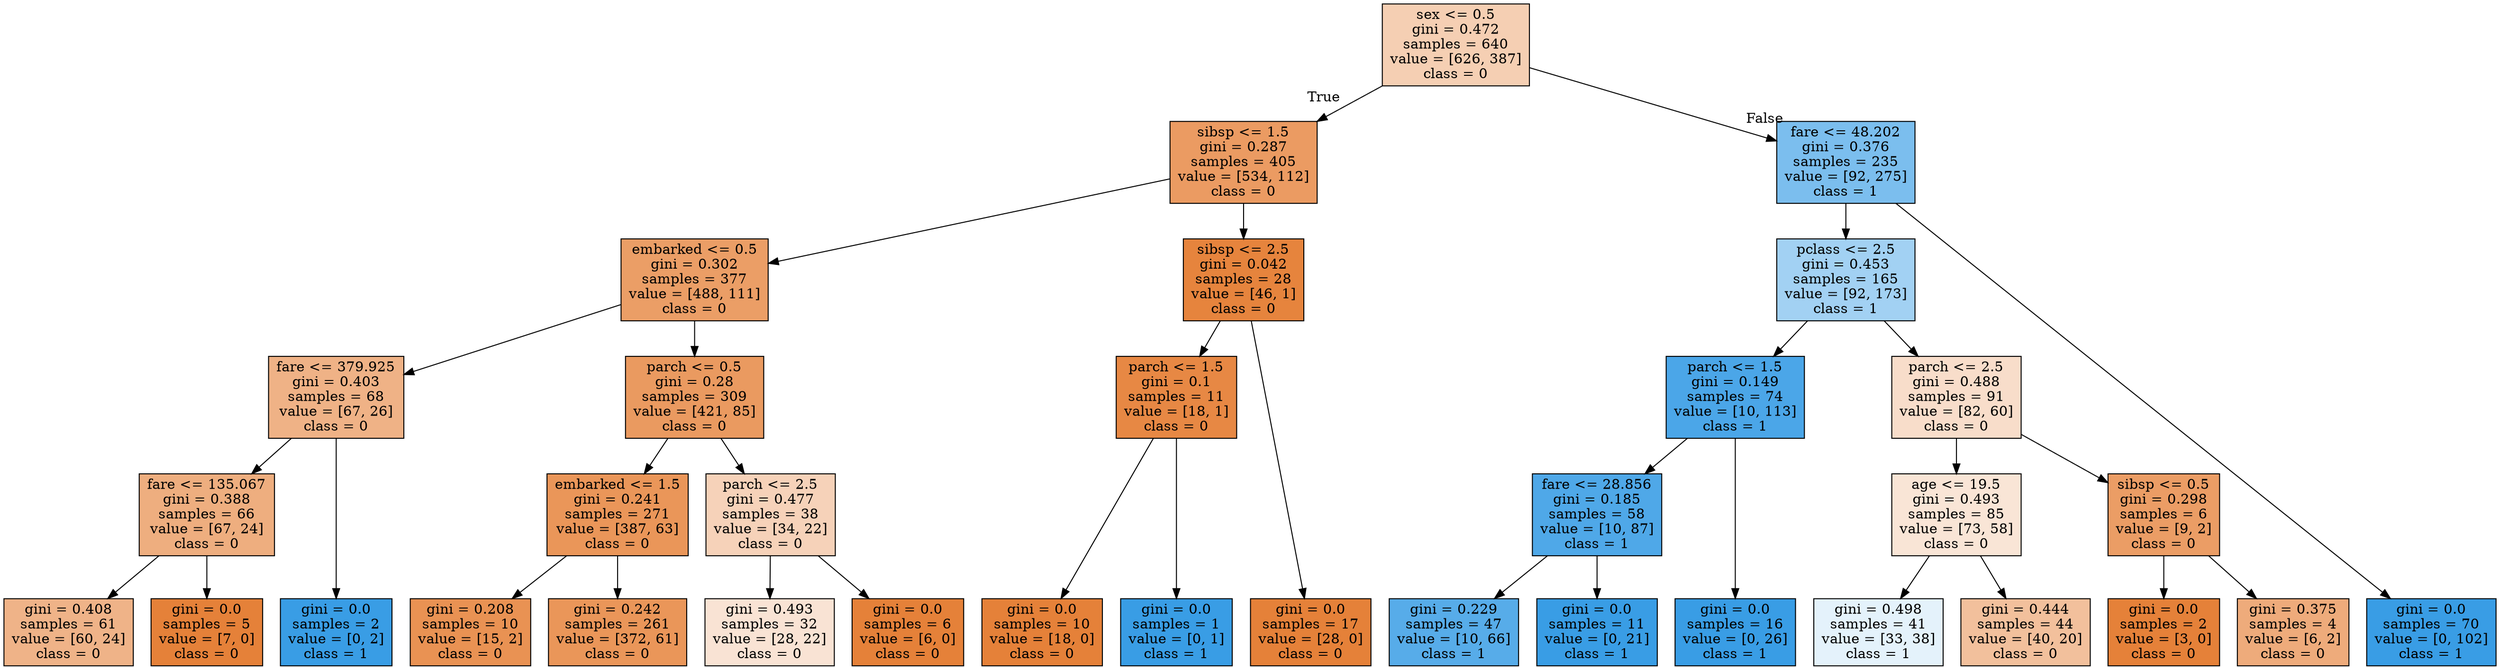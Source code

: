 digraph Tree {
node [shape=box, style="filled", color="black"] ;
graph [ranksep=equally, splines=polyline] ;
0 [label="sex <= 0.5\ngini = 0.472\nsamples = 640\nvalue = [626, 387]\nclass = 0", fillcolor="#e5813961"] ;
1 [label="sibsp <= 1.5\ngini = 0.287\nsamples = 405\nvalue = [534, 112]\nclass = 0", fillcolor="#e58139ca"] ;
0 -> 1 [labeldistance=2.5, labelangle=45, headlabel="True"] ;
2 [label="embarked <= 0.5\ngini = 0.302\nsamples = 377\nvalue = [488, 111]\nclass = 0", fillcolor="#e58139c5"] ;
1 -> 2 ;
3 [label="fare <= 379.925\ngini = 0.403\nsamples = 68\nvalue = [67, 26]\nclass = 0", fillcolor="#e581399c"] ;
2 -> 3 ;
4 [label="fare <= 135.067\ngini = 0.388\nsamples = 66\nvalue = [67, 24]\nclass = 0", fillcolor="#e58139a4"] ;
3 -> 4 ;
5 [label="gini = 0.408\nsamples = 61\nvalue = [60, 24]\nclass = 0", fillcolor="#e5813999"] ;
4 -> 5 ;
6 [label="gini = 0.0\nsamples = 5\nvalue = [7, 0]\nclass = 0", fillcolor="#e58139ff"] ;
4 -> 6 ;
7 [label="gini = 0.0\nsamples = 2\nvalue = [0, 2]\nclass = 1", fillcolor="#399de5ff"] ;
3 -> 7 ;
8 [label="parch <= 0.5\ngini = 0.28\nsamples = 309\nvalue = [421, 85]\nclass = 0", fillcolor="#e58139cc"] ;
2 -> 8 ;
9 [label="embarked <= 1.5\ngini = 0.241\nsamples = 271\nvalue = [387, 63]\nclass = 0", fillcolor="#e58139d5"] ;
8 -> 9 ;
10 [label="gini = 0.208\nsamples = 10\nvalue = [15, 2]\nclass = 0", fillcolor="#e58139dd"] ;
9 -> 10 ;
11 [label="gini = 0.242\nsamples = 261\nvalue = [372, 61]\nclass = 0", fillcolor="#e58139d5"] ;
9 -> 11 ;
12 [label="parch <= 2.5\ngini = 0.477\nsamples = 38\nvalue = [34, 22]\nclass = 0", fillcolor="#e581395a"] ;
8 -> 12 ;
13 [label="gini = 0.493\nsamples = 32\nvalue = [28, 22]\nclass = 0", fillcolor="#e5813937"] ;
12 -> 13 ;
14 [label="gini = 0.0\nsamples = 6\nvalue = [6, 0]\nclass = 0", fillcolor="#e58139ff"] ;
12 -> 14 ;
15 [label="sibsp <= 2.5\ngini = 0.042\nsamples = 28\nvalue = [46, 1]\nclass = 0", fillcolor="#e58139f9"] ;
1 -> 15 ;
16 [label="parch <= 1.5\ngini = 0.1\nsamples = 11\nvalue = [18, 1]\nclass = 0", fillcolor="#e58139f1"] ;
15 -> 16 ;
17 [label="gini = 0.0\nsamples = 10\nvalue = [18, 0]\nclass = 0", fillcolor="#e58139ff"] ;
16 -> 17 ;
18 [label="gini = 0.0\nsamples = 1\nvalue = [0, 1]\nclass = 1", fillcolor="#399de5ff"] ;
16 -> 18 ;
19 [label="gini = 0.0\nsamples = 17\nvalue = [28, 0]\nclass = 0", fillcolor="#e58139ff"] ;
15 -> 19 ;
20 [label="fare <= 48.202\ngini = 0.376\nsamples = 235\nvalue = [92, 275]\nclass = 1", fillcolor="#399de5aa"] ;
0 -> 20 [labeldistance=2.5, labelangle=-45, headlabel="False"] ;
21 [label="pclass <= 2.5\ngini = 0.453\nsamples = 165\nvalue = [92, 173]\nclass = 1", fillcolor="#399de577"] ;
20 -> 21 ;
22 [label="parch <= 1.5\ngini = 0.149\nsamples = 74\nvalue = [10, 113]\nclass = 1", fillcolor="#399de5e8"] ;
21 -> 22 ;
23 [label="fare <= 28.856\ngini = 0.185\nsamples = 58\nvalue = [10, 87]\nclass = 1", fillcolor="#399de5e2"] ;
22 -> 23 ;
24 [label="gini = 0.229\nsamples = 47\nvalue = [10, 66]\nclass = 1", fillcolor="#399de5d8"] ;
23 -> 24 ;
25 [label="gini = 0.0\nsamples = 11\nvalue = [0, 21]\nclass = 1", fillcolor="#399de5ff"] ;
23 -> 25 ;
26 [label="gini = 0.0\nsamples = 16\nvalue = [0, 26]\nclass = 1", fillcolor="#399de5ff"] ;
22 -> 26 ;
27 [label="parch <= 2.5\ngini = 0.488\nsamples = 91\nvalue = [82, 60]\nclass = 0", fillcolor="#e5813944"] ;
21 -> 27 ;
28 [label="age <= 19.5\ngini = 0.493\nsamples = 85\nvalue = [73, 58]\nclass = 0", fillcolor="#e5813934"] ;
27 -> 28 ;
29 [label="gini = 0.498\nsamples = 41\nvalue = [33, 38]\nclass = 1", fillcolor="#399de522"] ;
28 -> 29 ;
30 [label="gini = 0.444\nsamples = 44\nvalue = [40, 20]\nclass = 0", fillcolor="#e581397f"] ;
28 -> 30 ;
31 [label="sibsp <= 0.5\ngini = 0.298\nsamples = 6\nvalue = [9, 2]\nclass = 0", fillcolor="#e58139c6"] ;
27 -> 31 ;
32 [label="gini = 0.0\nsamples = 2\nvalue = [3, 0]\nclass = 0", fillcolor="#e58139ff"] ;
31 -> 32 ;
33 [label="gini = 0.375\nsamples = 4\nvalue = [6, 2]\nclass = 0", fillcolor="#e58139aa"] ;
31 -> 33 ;
34 [label="gini = 0.0\nsamples = 70\nvalue = [0, 102]\nclass = 1", fillcolor="#399de5ff"] ;
20 -> 34 ;
{rank=same ; 0} ;
{rank=same ; 1; 20} ;
{rank=same ; 2; 15; 21} ;
{rank=same ; 3; 8; 16; 22; 27} ;
{rank=same ; 4; 9; 12; 23; 28; 31} ;
{rank=same ; 5; 6; 7; 10; 11; 13; 14; 17; 18; 19; 24; 25; 26; 29; 30; 32; 33; 34} ;
}